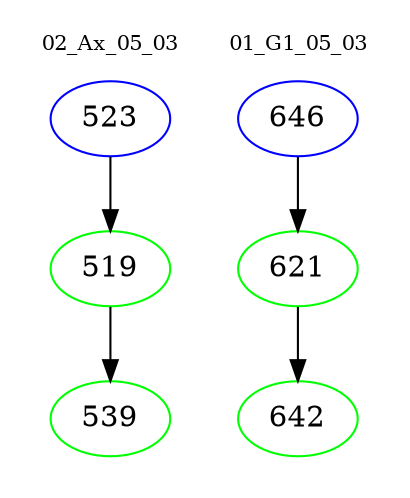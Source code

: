 digraph{
subgraph cluster_0 {
color = white
label = "02_Ax_05_03";
fontsize=10;
T0_523 [label="523", color="blue"]
T0_523 -> T0_519 [color="black"]
T0_519 [label="519", color="green"]
T0_519 -> T0_539 [color="black"]
T0_539 [label="539", color="green"]
}
subgraph cluster_1 {
color = white
label = "01_G1_05_03";
fontsize=10;
T1_646 [label="646", color="blue"]
T1_646 -> T1_621 [color="black"]
T1_621 [label="621", color="green"]
T1_621 -> T1_642 [color="black"]
T1_642 [label="642", color="green"]
}
}
